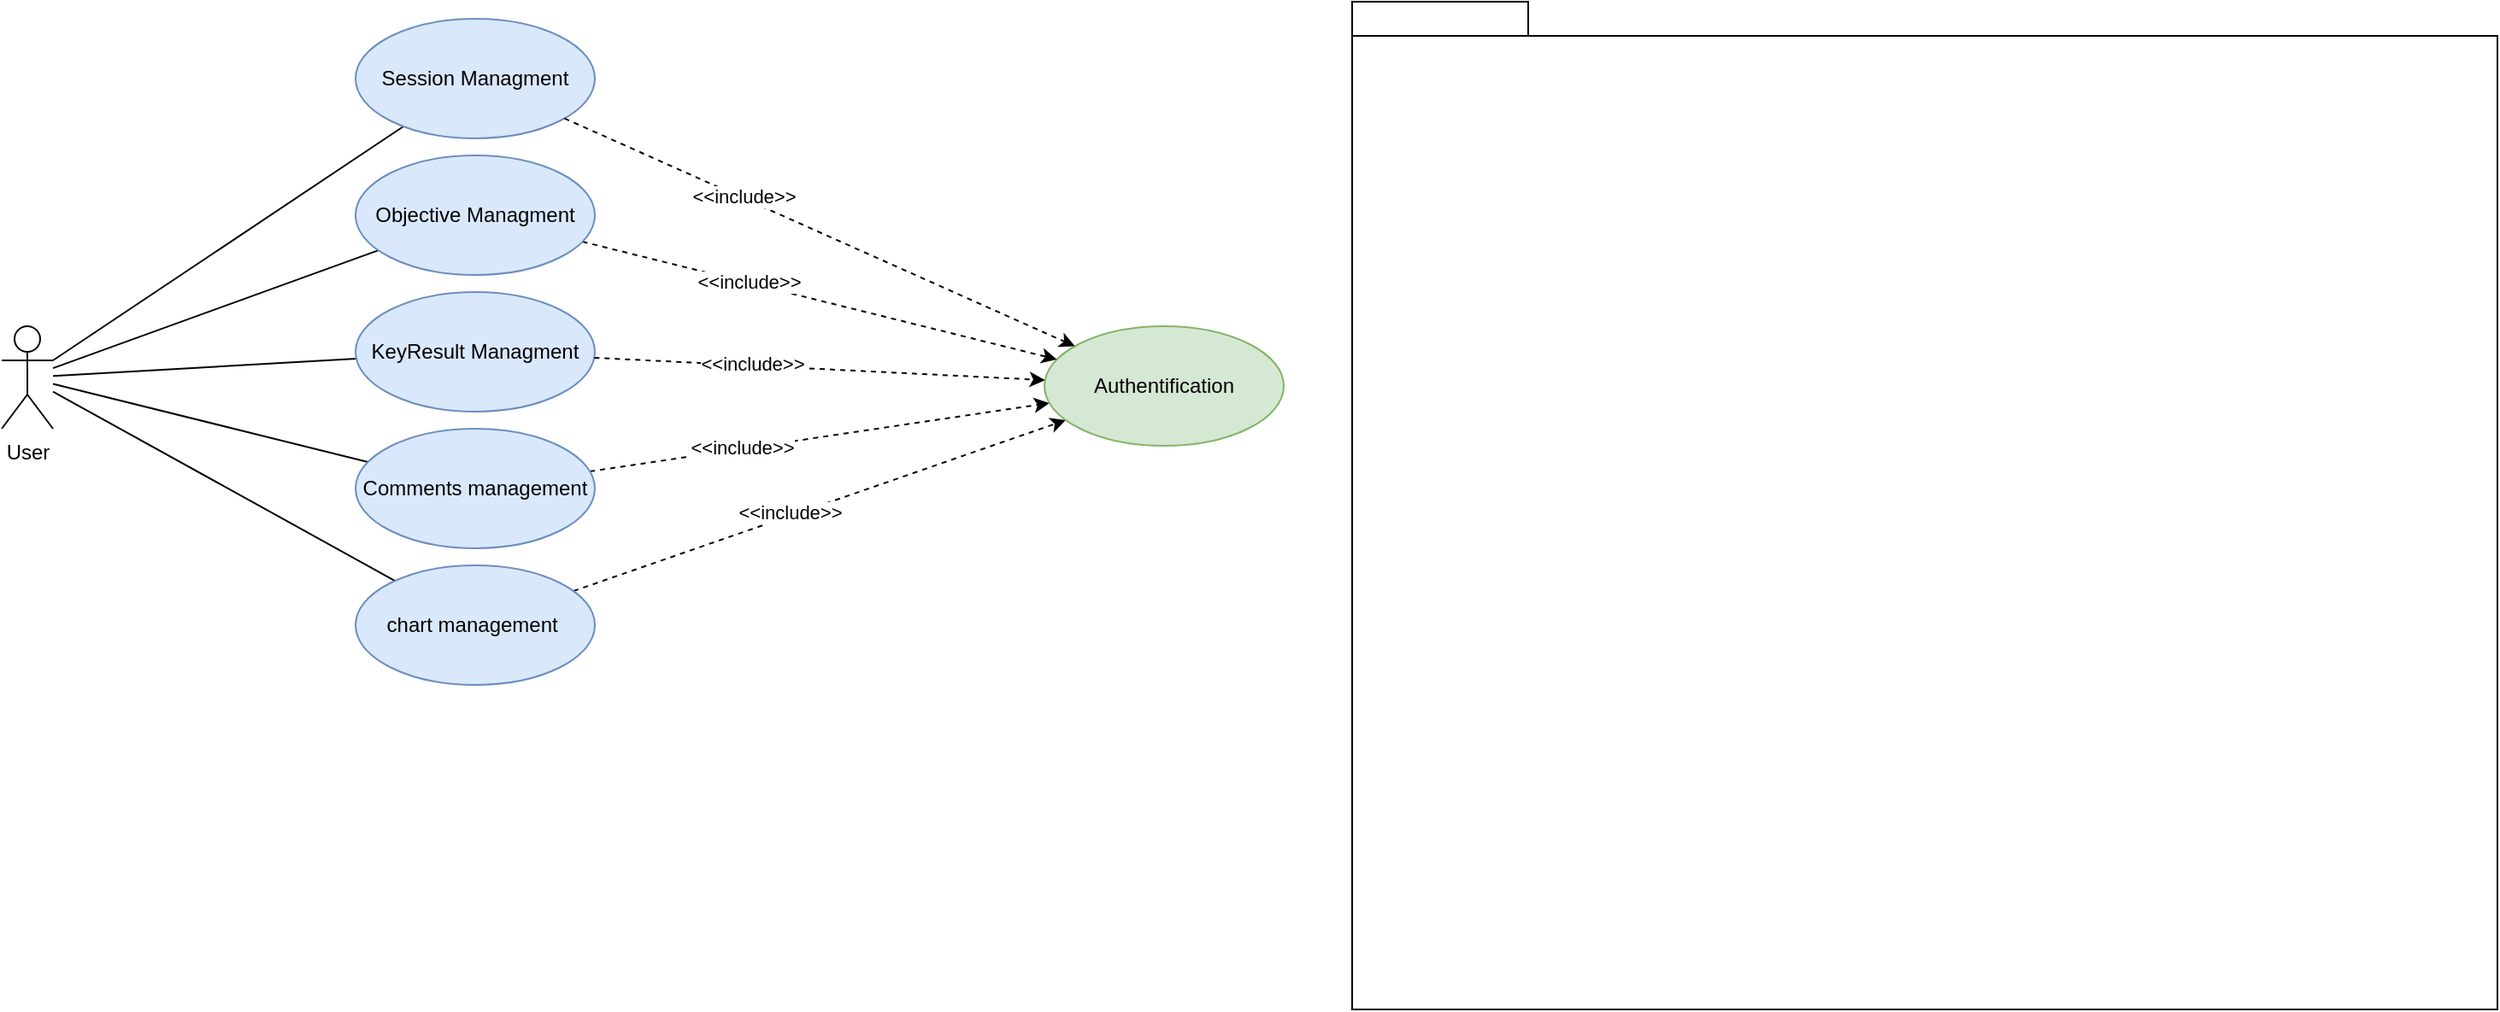 <mxfile>
    <diagram id="NCeVSMS5AouI81oKsn57" name="Global">
        <mxGraphModel dx="1092" dy="634" grid="1" gridSize="10" guides="1" tooltips="1" connect="1" arrows="1" fold="1" page="1" pageScale="1" pageWidth="827" pageHeight="1169" math="0" shadow="0">
            <root>
                <mxCell id="0"/>
                <mxCell id="1" parent="0"/>
                <mxCell id="22" style="edgeStyle=none;html=1;dashed=1;" parent="1" source="2" target="18" edge="1">
                    <mxGeometry relative="1" as="geometry"/>
                </mxCell>
                <mxCell id="34" value="&amp;lt;&amp;lt;include&amp;gt;&amp;gt;" style="edgeLabel;html=1;align=center;verticalAlign=middle;resizable=0;points=[];" parent="22" vertex="1" connectable="0">
                    <mxGeometry x="-0.12" y="2" relative="1" as="geometry">
                        <mxPoint as="offset"/>
                    </mxGeometry>
                </mxCell>
                <mxCell id="64" style="edgeStyle=none;html=1;endArrow=none;endFill=0;" parent="1" source="2" target="3" edge="1">
                    <mxGeometry relative="1" as="geometry"/>
                </mxCell>
                <mxCell id="72" style="edgeStyle=none;html=1;endArrow=none;endFill=0;" parent="1" source="3" target="70" edge="1">
                    <mxGeometry relative="1" as="geometry"/>
                </mxCell>
                <mxCell id="l9Y1ouvPxsmZJ-pajdTK-77" style="edgeStyle=none;shape=connector;rounded=1;html=1;labelBackgroundColor=default;fontFamily=Helvetica;fontSize=11;fontColor=default;endArrow=none;endFill=0;strokeColor=default;" parent="1" source="3" target="l9Y1ouvPxsmZJ-pajdTK-74" edge="1">
                    <mxGeometry relative="1" as="geometry"/>
                </mxCell>
                <mxCell id="l9Y1ouvPxsmZJ-pajdTK-79" style="edgeStyle=none;shape=connector;rounded=1;html=1;labelBackgroundColor=default;fontFamily=Helvetica;fontSize=11;fontColor=default;endArrow=none;endFill=0;strokeColor=default;" parent="1" source="3" target="l9Y1ouvPxsmZJ-pajdTK-73" edge="1">
                    <mxGeometry relative="1" as="geometry"/>
                </mxCell>
                <mxCell id="3" value="User" style="shape=umlActor;verticalLabelPosition=bottom;verticalAlign=top;html=1;" parent="1" vertex="1">
                    <mxGeometry x="30" y="330" width="30" height="60" as="geometry"/>
                </mxCell>
                <mxCell id="28" style="edgeStyle=none;html=1;dashed=1;" parent="1" source="9" target="18" edge="1">
                    <mxGeometry relative="1" as="geometry"/>
                </mxCell>
                <mxCell id="41" value="&amp;lt;&amp;lt;include&amp;gt;&amp;gt;" style="edgeLabel;html=1;align=center;verticalAlign=middle;resizable=0;points=[];" parent="28" vertex="1" connectable="0">
                    <mxGeometry x="-0.338" y="1" relative="1" as="geometry">
                        <mxPoint as="offset"/>
                    </mxGeometry>
                </mxCell>
                <mxCell id="55" style="edgeStyle=none;html=1;endArrow=none;endFill=0;" parent="1" source="9" target="3" edge="1">
                    <mxGeometry relative="1" as="geometry"/>
                </mxCell>
                <mxCell id="18" value="Authentification" style="ellipse;whiteSpace=wrap;html=1;fillColor=#d5e8d4;strokeColor=#82b366;" parent="1" vertex="1">
                    <mxGeometry x="640" y="330" width="140" height="70" as="geometry"/>
                </mxCell>
                <mxCell id="73" style="edgeStyle=none;html=1;endArrow=classic;endFill=1;dashed=1;" parent="1" source="70" target="18" edge="1">
                    <mxGeometry relative="1" as="geometry"/>
                </mxCell>
                <mxCell id="soSqQ3qYFd5O0Vi8U5W4-73" value="&lt;span style=&quot;font-family: &amp;#34;helvetica&amp;#34;&quot;&gt;&amp;lt;&amp;lt;include&amp;gt;&amp;gt;&lt;/span&gt;" style="edgeLabel;html=1;align=center;verticalAlign=middle;resizable=0;points=[];" parent="73" vertex="1" connectable="0">
                    <mxGeometry x="-0.302" y="1" relative="1" as="geometry">
                        <mxPoint as="offset"/>
                    </mxGeometry>
                </mxCell>
                <mxCell id="70" value="Objective Managment" style="ellipse;whiteSpace=wrap;html=1;fillColor=#dae8fc;strokeColor=#6c8ebf;" parent="1" vertex="1">
                    <mxGeometry x="237" y="230" width="140" height="70" as="geometry"/>
                </mxCell>
                <mxCell id="l9Y1ouvPxsmZJ-pajdTK-73" value="KeyResult Managment" style="ellipse;whiteSpace=wrap;html=1;fillColor=#dae8fc;strokeColor=#6c8ebf;" parent="1" vertex="1">
                    <mxGeometry x="237" y="310" width="140" height="70" as="geometry"/>
                </mxCell>
                <mxCell id="l9Y1ouvPxsmZJ-pajdTK-74" value="Session Managment" style="ellipse;whiteSpace=wrap;html=1;fillColor=#dae8fc;strokeColor=#6c8ebf;" parent="1" vertex="1">
                    <mxGeometry x="237" y="150" width="140" height="70" as="geometry"/>
                </mxCell>
                <mxCell id="l9Y1ouvPxsmZJ-pajdTK-75" style="edgeStyle=none;html=1;endArrow=classic;endFill=1;dashed=1;" parent="1" source="l9Y1ouvPxsmZJ-pajdTK-74" target="18" edge="1">
                    <mxGeometry relative="1" as="geometry">
                        <mxPoint x="384.075" y="325.011" as="sourcePoint"/>
                        <mxPoint x="652.911" y="365.012" as="targetPoint"/>
                    </mxGeometry>
                </mxCell>
                <mxCell id="l9Y1ouvPxsmZJ-pajdTK-76" value="&lt;span style=&quot;font-family: &amp;#34;helvetica&amp;#34;&quot;&gt;&amp;lt;&amp;lt;include&amp;gt;&amp;gt;&lt;/span&gt;" style="edgeLabel;html=1;align=center;verticalAlign=middle;resizable=0;points=[];" parent="l9Y1ouvPxsmZJ-pajdTK-75" vertex="1" connectable="0">
                    <mxGeometry x="-0.302" y="1" relative="1" as="geometry">
                        <mxPoint as="offset"/>
                    </mxGeometry>
                </mxCell>
                <mxCell id="l9Y1ouvPxsmZJ-pajdTK-81" style="edgeStyle=none;html=1;endArrow=classic;endFill=1;dashed=1;" parent="1" source="l9Y1ouvPxsmZJ-pajdTK-73" target="18" edge="1">
                    <mxGeometry relative="1" as="geometry">
                        <mxPoint x="379.757" y="290.505" as="sourcePoint"/>
                        <mxPoint x="657.297" y="359.441" as="targetPoint"/>
                    </mxGeometry>
                </mxCell>
                <mxCell id="l9Y1ouvPxsmZJ-pajdTK-82" value="&lt;span style=&quot;font-family: &amp;#34;helvetica&amp;#34;&quot;&gt;&amp;lt;&amp;lt;include&amp;gt;&amp;gt;&lt;/span&gt;" style="edgeLabel;html=1;align=center;verticalAlign=middle;resizable=0;points=[];" parent="l9Y1ouvPxsmZJ-pajdTK-81" vertex="1" connectable="0">
                    <mxGeometry x="-0.302" y="1" relative="1" as="geometry">
                        <mxPoint as="offset"/>
                    </mxGeometry>
                </mxCell>
                <mxCell id="46" value="" style="shape=folder;fontStyle=1;spacingTop=10;tabWidth=103;tabHeight=20;tabPosition=left;html=1;" parent="1" vertex="1">
                    <mxGeometry x="820" y="140" width="670" height="590" as="geometry"/>
                </mxCell>
                <mxCell id="9" value="Comments management" style="ellipse;whiteSpace=wrap;html=1;fillColor=#dae8fc;strokeColor=#6c8ebf;" parent="1" vertex="1">
                    <mxGeometry x="237" y="390" width="140" height="70" as="geometry"/>
                </mxCell>
                <mxCell id="2" value="chart management&amp;nbsp;" style="ellipse;whiteSpace=wrap;html=1;fillColor=#dae8fc;strokeColor=#6c8ebf;" parent="1" vertex="1">
                    <mxGeometry x="237" y="470" width="140" height="70" as="geometry"/>
                </mxCell>
            </root>
        </mxGraphModel>
    </diagram>
    <diagram id="543bBo_Rgu9XNgKoUtUS" name="OKR managment">
        <mxGraphModel dx="1092" dy="634" grid="0" gridSize="10" guides="1" tooltips="1" connect="1" arrows="1" fold="1" page="1" pageScale="1" pageWidth="827" pageHeight="1169" math="0" shadow="0">
            <root>
                <mxCell id="SgHygf1obzQeehWRGn5f-0"/>
                <mxCell id="SgHygf1obzQeehWRGn5f-1" parent="SgHygf1obzQeehWRGn5f-0"/>
                <mxCell id="tBhYiV4dybHf3C0FJZ62-1" value="Objective management" style="ellipse;whiteSpace=wrap;html=1;fillColor=#dae8fc;strokeColor=#6c8ebf;" parent="SgHygf1obzQeehWRGn5f-1" vertex="1">
                    <mxGeometry x="485" y="255" width="140" height="70" as="geometry"/>
                </mxCell>
                <mxCell id="tBhYiV4dybHf3C0FJZ62-2" value="KeyResult managment" style="ellipse;whiteSpace=wrap;html=1;fillColor=#dae8fc;strokeColor=#6c8ebf;" parent="SgHygf1obzQeehWRGn5f-1" vertex="1">
                    <mxGeometry x="485" y="330" width="140" height="70" as="geometry"/>
                </mxCell>
                <mxCell id="tBhYiV4dybHf3C0FJZ62-3" value="Task Management" style="ellipse;whiteSpace=wrap;html=1;fillColor=#dae8fc;strokeColor=#6c8ebf;" parent="SgHygf1obzQeehWRGn5f-1" vertex="1">
                    <mxGeometry x="485" y="405" width="140" height="70" as="geometry"/>
                </mxCell>
                <mxCell id="tBhYiV4dybHf3C0FJZ62-4" value="Metrics &amp;amp; parameters Management" style="ellipse;whiteSpace=wrap;html=1;fillColor=#dae8fc;strokeColor=#6c8ebf;" parent="SgHygf1obzQeehWRGn5f-1" vertex="1">
                    <mxGeometry x="485" y="565" width="140" height="70" as="geometry"/>
                </mxCell>
                <mxCell id="tBhYiV4dybHf3C0FJZ62-5" value="&amp;nbsp;sessions management&amp;nbsp;" style="ellipse;whiteSpace=wrap;html=1;fillColor=#dae8fc;strokeColor=#6c8ebf;" parent="SgHygf1obzQeehWRGn5f-1" vertex="1">
                    <mxGeometry x="485" y="483" width="140" height="70" as="geometry"/>
                </mxCell>
                <mxCell id="tBhYiV4dybHf3C0FJZ62-17" value="User" style="shape=umlActor;verticalLabelPosition=bottom;verticalAlign=top;html=1;" parent="SgHygf1obzQeehWRGn5f-1" vertex="1">
                    <mxGeometry x="85" y="433" width="30" height="60" as="geometry"/>
                </mxCell>
                <mxCell id="tBhYiV4dybHf3C0FJZ62-18" value="Owner" style="shape=umlActor;verticalLabelPosition=bottom;verticalAlign=top;html=1;" parent="SgHygf1obzQeehWRGn5f-1" vertex="1">
                    <mxGeometry x="102" y="585" width="30" height="60" as="geometry"/>
                </mxCell>
                <mxCell id="_tPq-rbUrodUrHNc-6ks-8" style="edgeStyle=none;html=1;endArrow=none;endFill=0;" parent="SgHygf1obzQeehWRGn5f-1" source="tBhYiV4dybHf3C0FJZ62-19" target="tBhYiV4dybHf3C0FJZ62-8" edge="1">
                    <mxGeometry relative="1" as="geometry"/>
                </mxCell>
                <mxCell id="tBhYiV4dybHf3C0FJZ62-19" value="Approver" style="shape=umlActor;verticalLabelPosition=bottom;verticalAlign=top;html=1;" parent="SgHygf1obzQeehWRGn5f-1" vertex="1">
                    <mxGeometry x="80" y="310" width="30" height="60" as="geometry"/>
                </mxCell>
                <mxCell id="tBhYiV4dybHf3C0FJZ62-33" style="edgeStyle=none;html=1;endArrow=block;endFill=0;" parent="SgHygf1obzQeehWRGn5f-1" source="tBhYiV4dybHf3C0FJZ62-8" target="tBhYiV4dybHf3C0FJZ62-1" edge="1">
                    <mxGeometry relative="1" as="geometry"/>
                </mxCell>
                <mxCell id="tBhYiV4dybHf3C0FJZ62-8" value="approve OKR" style="ellipse;whiteSpace=wrap;html=1;fillColor=#fff2cc;strokeColor=#d6b656;" parent="SgHygf1obzQeehWRGn5f-1" vertex="1">
                    <mxGeometry x="315" y="185" width="120" height="40" as="geometry"/>
                </mxCell>
                <mxCell id="tBhYiV4dybHf3C0FJZ62-31" style="edgeStyle=none;html=1;endArrow=block;endFill=0;" parent="SgHygf1obzQeehWRGn5f-1" source="tBhYiV4dybHf3C0FJZ62-10" target="tBhYiV4dybHf3C0FJZ62-1" edge="1">
                    <mxGeometry relative="1" as="geometry"/>
                </mxCell>
                <mxCell id="tBhYiV4dybHf3C0FJZ62-10" value="Add Child Objective" style="ellipse;whiteSpace=wrap;html=1;fillColor=#fff2cc;strokeColor=#d6b656;" parent="SgHygf1obzQeehWRGn5f-1" vertex="1">
                    <mxGeometry x="310" y="135" width="125" height="40" as="geometry"/>
                </mxCell>
                <mxCell id="tBhYiV4dybHf3C0FJZ62-30" style="html=1;endArrow=block;endFill=0;" parent="SgHygf1obzQeehWRGn5f-1" source="tBhYiV4dybHf3C0FJZ62-12" target="tBhYiV4dybHf3C0FJZ62-1" edge="1">
                    <mxGeometry relative="1" as="geometry"/>
                </mxCell>
                <mxCell id="tBhYiV4dybHf3C0FJZ62-12" value="Add KeyResult" style="ellipse;whiteSpace=wrap;html=1;fillColor=#fff2cc;strokeColor=#d6b656;" parent="SgHygf1obzQeehWRGn5f-1" vertex="1">
                    <mxGeometry x="315" y="85" width="120" height="40" as="geometry"/>
                </mxCell>
                <mxCell id="_tPq-rbUrodUrHNc-6ks-0" style="edgeStyle=none;html=1;dashed=1;" parent="SgHygf1obzQeehWRGn5f-1" source="tBhYiV4dybHf3C0FJZ62-1" target="tBhYiV4dybHf3C0FJZ62-6" edge="1">
                    <mxGeometry relative="1" as="geometry">
                        <mxPoint x="354.252" y="170.822" as="sourcePoint"/>
                        <mxPoint x="662.721" y="339.19" as="targetPoint"/>
                    </mxGeometry>
                </mxCell>
                <mxCell id="_tPq-rbUrodUrHNc-6ks-1" value="&amp;lt;&amp;lt;include&amp;gt;&amp;gt;" style="edgeLabel;html=1;align=center;verticalAlign=middle;resizable=0;points=[];" parent="_tPq-rbUrodUrHNc-6ks-0" vertex="1" connectable="0">
                    <mxGeometry x="-0.12" y="2" relative="1" as="geometry">
                        <mxPoint as="offset"/>
                    </mxGeometry>
                </mxCell>
                <mxCell id="_tPq-rbUrodUrHNc-6ks-3" style="edgeStyle=none;html=1;dashed=1;" parent="SgHygf1obzQeehWRGn5f-1" source="tBhYiV4dybHf3C0FJZ62-2" target="tBhYiV4dybHf3C0FJZ62-6" edge="1">
                    <mxGeometry relative="1" as="geometry">
                        <mxPoint x="653.998" y="585.002" as="sourcePoint"/>
                        <mxPoint x="827.131" y="695.107" as="targetPoint"/>
                    </mxGeometry>
                </mxCell>
                <mxCell id="_tPq-rbUrodUrHNc-6ks-4" value="&amp;lt;&amp;lt;include&amp;gt;&amp;gt;" style="edgeLabel;html=1;align=center;verticalAlign=middle;resizable=0;points=[];" parent="_tPq-rbUrodUrHNc-6ks-3" vertex="1" connectable="0">
                    <mxGeometry x="-0.12" y="2" relative="1" as="geometry">
                        <mxPoint as="offset"/>
                    </mxGeometry>
                </mxCell>
                <mxCell id="_tPq-rbUrodUrHNc-6ks-6" style="edgeStyle=none;html=1;dashed=1;" parent="SgHygf1obzQeehWRGn5f-1" source="tBhYiV4dybHf3C0FJZ62-3" target="tBhYiV4dybHf3C0FJZ62-6" edge="1">
                    <mxGeometry relative="1" as="geometry">
                        <mxPoint x="719.995" y="788.896" as="sourcePoint"/>
                        <mxPoint x="896.261" y="669.995" as="targetPoint"/>
                    </mxGeometry>
                </mxCell>
                <mxCell id="_tPq-rbUrodUrHNc-6ks-7" value="&amp;lt;&amp;lt;include&amp;gt;&amp;gt;" style="edgeLabel;html=1;align=center;verticalAlign=middle;resizable=0;points=[];" parent="_tPq-rbUrodUrHNc-6ks-6" vertex="1" connectable="0">
                    <mxGeometry x="-0.12" y="2" relative="1" as="geometry">
                        <mxPoint as="offset"/>
                    </mxGeometry>
                </mxCell>
                <mxCell id="_tPq-rbUrodUrHNc-6ks-22" value="Add nested Session" style="ellipse;whiteSpace=wrap;html=1;fillColor=#fff2cc;strokeColor=#d6b656;" parent="SgHygf1obzQeehWRGn5f-1" vertex="1">
                    <mxGeometry x="326" y="475" width="125" height="40" as="geometry"/>
                </mxCell>
                <mxCell id="_tPq-rbUrodUrHNc-6ks-23" value="approve Session" style="ellipse;whiteSpace=wrap;html=1;fillColor=#fff2cc;strokeColor=#d6b656;" parent="SgHygf1obzQeehWRGn5f-1" vertex="1">
                    <mxGeometry x="326" y="525" width="120" height="40" as="geometry"/>
                </mxCell>
                <mxCell id="_tPq-rbUrodUrHNc-6ks-26" style="edgeStyle=none;html=1;endArrow=block;endFill=0;" parent="SgHygf1obzQeehWRGn5f-1" source="_tPq-rbUrodUrHNc-6ks-22" target="tBhYiV4dybHf3C0FJZ62-5" edge="1">
                    <mxGeometry relative="1" as="geometry">
                        <mxPoint x="294.87" y="1150.138" as="sourcePoint"/>
                        <mxPoint x="347.552" y="1154.616" as="targetPoint"/>
                    </mxGeometry>
                </mxCell>
                <mxCell id="_tPq-rbUrodUrHNc-6ks-27" style="edgeStyle=none;html=1;endArrow=block;endFill=0;" parent="SgHygf1obzQeehWRGn5f-1" source="_tPq-rbUrodUrHNc-6ks-23" target="tBhYiV4dybHf3C0FJZ62-5" edge="1">
                    <mxGeometry relative="1" as="geometry">
                        <mxPoint x="277.504" y="1110.002" as="sourcePoint"/>
                        <mxPoint x="359.852" y="1139.878" as="targetPoint"/>
                    </mxGeometry>
                </mxCell>
                <mxCell id="_tPq-rbUrodUrHNc-6ks-30" style="edgeStyle=none;html=1;dashed=1;" parent="SgHygf1obzQeehWRGn5f-1" source="tBhYiV4dybHf3C0FJZ62-5" target="tBhYiV4dybHf3C0FJZ62-6" edge="1">
                    <mxGeometry relative="1" as="geometry">
                        <mxPoint x="596.983" y="822.705" as="sourcePoint"/>
                        <mxPoint x="752.761" y="637.242" as="targetPoint"/>
                    </mxGeometry>
                </mxCell>
                <mxCell id="_tPq-rbUrodUrHNc-6ks-31" value="&amp;lt;&amp;lt;include&amp;gt;&amp;gt;" style="edgeLabel;html=1;align=center;verticalAlign=middle;resizable=0;points=[];" parent="_tPq-rbUrodUrHNc-6ks-30" vertex="1" connectable="0">
                    <mxGeometry x="-0.12" y="2" relative="1" as="geometry">
                        <mxPoint as="offset"/>
                    </mxGeometry>
                </mxCell>
                <mxCell id="zVfecXeR2O7ajFUi1tcA-0" value="" style="shape=folder;fontStyle=1;spacingTop=10;tabWidth=160;tabHeight=20;tabPosition=left;html=1;shadow=0;" parent="SgHygf1obzQeehWRGn5f-1" vertex="1">
                    <mxGeometry x="1378.0" y="145" width="493.77" height="820" as="geometry"/>
                </mxCell>
                <mxCell id="tBhYiV4dybHf3C0FJZ62-6" value="Authentification" style="ellipse;whiteSpace=wrap;html=1;fillColor=#d5e8d4;strokeColor=#82b366;" parent="SgHygf1obzQeehWRGn5f-1" vertex="1">
                    <mxGeometry x="834.999" y="391" width="113.324" height="70" as="geometry"/>
                </mxCell>
            </root>
        </mxGraphModel>
    </diagram>
    <diagram id="ttETtdz83I9K4PMVv_XU" name="Chart managment">
        <mxGraphModel dx="2455" dy="746" grid="0" gridSize="10" guides="1" tooltips="1" connect="1" arrows="1" fold="1" page="1" pageScale="1" pageWidth="1169" pageHeight="827" math="0" shadow="0">
            <root>
                <mxCell id="e9giC2nNCOoiWFTBTvgp-0"/>
                <mxCell id="e9giC2nNCOoiWFTBTvgp-1" parent="e9giC2nNCOoiWFTBTvgp-0"/>
                <mxCell id="csxftrDRh9M-hvTYitCq-110" style="edgeStyle=none;rounded=1;html=1;labelBackgroundColor=default;fontFamily=Helvetica;fontSize=11;fontColor=default;endArrow=none;endFill=0;strokeColor=default;elbow=vertical;" parent="e9giC2nNCOoiWFTBTvgp-1" source="3Vffm6xmNSZOYZIBuNL9-0" target="S16W7s6mc5vjerrBXip5-0" edge="1">
                    <mxGeometry relative="1" as="geometry"/>
                </mxCell>
                <mxCell id="csxftrDRh9M-hvTYitCq-113" style="edgeStyle=elbowEdgeStyle;rounded=1;html=1;labelBackgroundColor=default;fontFamily=Helvetica;fontSize=11;fontColor=default;endArrow=none;endFill=0;strokeColor=default;" parent="e9giC2nNCOoiWFTBTvgp-1" source="3Vffm6xmNSZOYZIBuNL9-0" target="csxftrDRh9M-hvTYitCq-49" edge="1">
                    <mxGeometry relative="1" as="geometry">
                        <Array as="points">
                            <mxPoint x="63" y="413"/>
                        </Array>
                    </mxGeometry>
                </mxCell>
                <mxCell id="csxftrDRh9M-hvTYitCq-114" style="edgeStyle=elbowEdgeStyle;rounded=1;html=1;labelBackgroundColor=default;fontFamily=Helvetica;fontSize=11;fontColor=default;endArrow=none;endFill=0;strokeColor=default;" parent="e9giC2nNCOoiWFTBTvgp-1" source="3Vffm6xmNSZOYZIBuNL9-0" target="csxftrDRh9M-hvTYitCq-85" edge="1">
                    <mxGeometry relative="1" as="geometry">
                        <Array as="points">
                            <mxPoint x="62" y="381"/>
                        </Array>
                    </mxGeometry>
                </mxCell>
                <mxCell id="csxftrDRh9M-hvTYitCq-115" style="edgeStyle=elbowEdgeStyle;rounded=1;html=1;labelBackgroundColor=default;fontFamily=Helvetica;fontSize=11;fontColor=default;endArrow=none;endFill=0;strokeColor=default;" parent="e9giC2nNCOoiWFTBTvgp-1" source="3Vffm6xmNSZOYZIBuNL9-0" target="i3umHautw32SvQqaLA5s-0" edge="1">
                    <mxGeometry relative="1" as="geometry">
                        <Array as="points">
                            <mxPoint x="65" y="104"/>
                        </Array>
                    </mxGeometry>
                </mxCell>
                <mxCell id="3Vffm6xmNSZOYZIBuNL9-0" value="User" style="shape=umlActor;verticalLabelPosition=bottom;verticalAlign=top;html=1;" parent="e9giC2nNCOoiWFTBTvgp-1" vertex="1">
                    <mxGeometry x="-27" y="351" width="30" height="60" as="geometry"/>
                </mxCell>
                <mxCell id="csxftrDRh9M-hvTYitCq-0" style="shape=connector;rounded=1;html=1;dashed=1;labelBackgroundColor=default;fontFamily=Helvetica;fontSize=11;fontColor=default;endArrow=open;endFill=0;strokeColor=default;edgeStyle=orthogonalEdgeStyle;" parent="e9giC2nNCOoiWFTBTvgp-1" source="S16W7s6mc5vjerrBXip5-0" target="4zJ8GUL2cR31X1t18k3D-0" edge="1">
                    <mxGeometry relative="1" as="geometry"/>
                </mxCell>
                <mxCell id="csxftrDRh9M-hvTYitCq-2" value="&amp;lt;&amp;lt;Include&amp;gt;&amp;gt;" style="edgeLabel;html=1;align=center;verticalAlign=middle;resizable=0;points=[];fontSize=11;fontFamily=Helvetica;fontColor=default;" parent="csxftrDRh9M-hvTYitCq-0" vertex="1" connectable="0">
                    <mxGeometry x="-0.255" y="-2" relative="1" as="geometry">
                        <mxPoint x="-52" y="-2" as="offset"/>
                    </mxGeometry>
                </mxCell>
                <mxCell id="S16W7s6mc5vjerrBXip5-0" value="Graphcal chart managment" style="ellipse;whiteSpace=wrap;html=1;fillColor=#dae8fc;strokeColor=#6c8ebf;" parent="e9giC2nNCOoiWFTBTvgp-1" vertex="1">
                    <mxGeometry x="619" y="351" width="140" height="70" as="geometry"/>
                </mxCell>
                <mxCell id="i3umHautw32SvQqaLA5s-6" style="edgeStyle=orthogonalEdgeStyle;shape=connector;rounded=1;html=1;labelBackgroundColor=default;fontFamily=Helvetica;fontSize=11;fontColor=default;endArrow=open;endFill=0;strokeColor=default;dashed=1;" parent="e9giC2nNCOoiWFTBTvgp-1" source="-M9FC-FpmMgTubWRSfXl-0" target="S16W7s6mc5vjerrBXip5-0" edge="1">
                    <mxGeometry relative="1" as="geometry"/>
                </mxCell>
                <mxCell id="csxftrDRh9M-hvTYitCq-1" value="&amp;lt;&amp;lt;Extends&amp;gt;&amp;gt;" style="edgeLabel;html=1;align=center;verticalAlign=middle;resizable=0;points=[];fontSize=11;fontFamily=Helvetica;fontColor=default;" parent="i3umHautw32SvQqaLA5s-6" vertex="1" connectable="0">
                    <mxGeometry x="0.431" y="-3" relative="1" as="geometry">
                        <mxPoint x="-87" y="-39" as="offset"/>
                    </mxGeometry>
                </mxCell>
                <mxCell id="-M9FC-FpmMgTubWRSfXl-0" value="Display my OKRs" style="ellipse;whiteSpace=wrap;html=1;fillColor=#fff2cc;strokeColor=#d6b656;" parent="e9giC2nNCOoiWFTBTvgp-1" vertex="1">
                    <mxGeometry x="543" y="198" width="125" height="40" as="geometry"/>
                </mxCell>
                <mxCell id="i3umHautw32SvQqaLA5s-5" style="shape=connector;rounded=1;html=1;labelBackgroundColor=default;fontFamily=Helvetica;fontSize=11;fontColor=default;endArrow=block;endFill=0;strokeColor=default;" parent="e9giC2nNCOoiWFTBTvgp-1" source="-M9FC-FpmMgTubWRSfXl-1" target="-M9FC-FpmMgTubWRSfXl-0" edge="1">
                    <mxGeometry relative="1" as="geometry"/>
                </mxCell>
                <mxCell id="csxftrDRh9M-hvTYitCq-43" style="shape=connector;rounded=1;elbow=vertical;html=1;labelBackgroundColor=default;fontFamily=Helvetica;fontSize=11;fontColor=default;endArrow=block;endFill=0;strokeColor=default;" parent="e9giC2nNCOoiWFTBTvgp-1" source="-M9FC-FpmMgTubWRSfXl-1" target="csxftrDRh9M-hvTYitCq-41" edge="1">
                    <mxGeometry relative="1" as="geometry"/>
                </mxCell>
                <mxCell id="-M9FC-FpmMgTubWRSfXl-1" value="Sort by Filters" style="ellipse;whiteSpace=wrap;html=1;fillColor=#fff2cc;strokeColor=#d6b656;" parent="e9giC2nNCOoiWFTBTvgp-1" vertex="1">
                    <mxGeometry x="394" y="244" width="125" height="40" as="geometry"/>
                </mxCell>
                <mxCell id="i3umHautw32SvQqaLA5s-4" style="shape=connector;rounded=1;html=1;labelBackgroundColor=default;fontFamily=Helvetica;fontSize=11;fontColor=default;endArrow=block;endFill=0;strokeColor=default;" parent="e9giC2nNCOoiWFTBTvgp-1" source="-M9FC-FpmMgTubWRSfXl-2" target="-M9FC-FpmMgTubWRSfXl-0" edge="1">
                    <mxGeometry relative="1" as="geometry">
                        <mxPoint x="583" y="259" as="targetPoint"/>
                    </mxGeometry>
                </mxCell>
                <mxCell id="csxftrDRh9M-hvTYitCq-42" style="shape=connector;rounded=1;elbow=vertical;html=1;labelBackgroundColor=default;fontFamily=Helvetica;fontSize=11;fontColor=default;endArrow=block;endFill=0;strokeColor=default;" parent="e9giC2nNCOoiWFTBTvgp-1" source="-M9FC-FpmMgTubWRSfXl-2" target="csxftrDRh9M-hvTYitCq-41" edge="1">
                    <mxGeometry relative="1" as="geometry"/>
                </mxCell>
                <mxCell id="-M9FC-FpmMgTubWRSfXl-2" value="search by title" style="ellipse;whiteSpace=wrap;html=1;fillColor=#fff2cc;strokeColor=#d6b656;" parent="e9giC2nNCOoiWFTBTvgp-1" vertex="1">
                    <mxGeometry x="394" y="198" width="125" height="40" as="geometry"/>
                </mxCell>
                <mxCell id="4zJ8GUL2cR31X1t18k3D-0" value="Authentification" style="ellipse;whiteSpace=wrap;html=1;fillColor=#d5e8d4;strokeColor=#82b366;" parent="e9giC2nNCOoiWFTBTvgp-1" vertex="1">
                    <mxGeometry x="1043.999" y="387" width="113.324" height="70" as="geometry"/>
                </mxCell>
                <mxCell id="i3umHautw32SvQqaLA5s-0" value="hierarchical Table managment" style="ellipse;whiteSpace=wrap;html=1;fillColor=#dae8fc;strokeColor=#6c8ebf;" parent="e9giC2nNCOoiWFTBTvgp-1" vertex="1">
                    <mxGeometry x="619" y="22" width="140" height="70" as="geometry"/>
                </mxCell>
                <mxCell id="csxftrDRh9M-hvTYitCq-7" style="shape=connector;rounded=1;html=1;dashed=1;labelBackgroundColor=default;fontFamily=Helvetica;fontSize=11;fontColor=default;endArrow=open;endFill=0;strokeColor=default;edgeStyle=orthogonalEdgeStyle;" parent="e9giC2nNCOoiWFTBTvgp-1" source="i3umHautw32SvQqaLA5s-0" target="4zJ8GUL2cR31X1t18k3D-0" edge="1">
                    <mxGeometry relative="1" as="geometry">
                        <mxPoint x="790" y="32" as="sourcePoint"/>
                        <mxPoint x="1020.999" y="32" as="targetPoint"/>
                    </mxGeometry>
                </mxCell>
                <mxCell id="csxftrDRh9M-hvTYitCq-8" value="&amp;lt;&amp;lt;Include&amp;gt;&amp;gt;" style="edgeLabel;html=1;align=center;verticalAlign=middle;resizable=0;points=[];fontSize=11;fontFamily=Helvetica;fontColor=default;" parent="csxftrDRh9M-hvTYitCq-7" vertex="1" connectable="0">
                    <mxGeometry x="-0.255" y="-2" relative="1" as="geometry">
                        <mxPoint x="-157" y="-2" as="offset"/>
                    </mxGeometry>
                </mxCell>
                <mxCell id="csxftrDRh9M-hvTYitCq-9" style="shape=connector;rounded=1;html=1;labelBackgroundColor=default;fontFamily=Helvetica;fontSize=11;fontColor=default;endArrow=open;endFill=0;strokeColor=default;dashed=1;edgeStyle=orthogonalEdgeStyle;" parent="e9giC2nNCOoiWFTBTvgp-1" source="csxftrDRh9M-hvTYitCq-11" target="S16W7s6mc5vjerrBXip5-0" edge="1">
                    <mxGeometry relative="1" as="geometry">
                        <mxPoint x="974" y="334" as="targetPoint"/>
                    </mxGeometry>
                </mxCell>
                <mxCell id="csxftrDRh9M-hvTYitCq-10" value="&amp;lt;&amp;lt;Extends&amp;gt;&amp;gt;" style="edgeLabel;html=1;align=center;verticalAlign=middle;resizable=0;points=[];fontSize=11;fontFamily=Helvetica;fontColor=default;" parent="csxftrDRh9M-hvTYitCq-9" vertex="1" connectable="0">
                    <mxGeometry x="0.431" y="-3" relative="1" as="geometry">
                        <mxPoint x="62" y="-44" as="offset"/>
                    </mxGeometry>
                </mxCell>
                <mxCell id="csxftrDRh9M-hvTYitCq-11" value="Copy Component link" style="ellipse;whiteSpace=wrap;html=1;fillColor=#fff2cc;strokeColor=#d6b656;" parent="e9giC2nNCOoiWFTBTvgp-1" vertex="1">
                    <mxGeometry x="682" y="198" width="125" height="40" as="geometry"/>
                </mxCell>
                <mxCell id="csxftrDRh9M-hvTYitCq-26" style="shape=connector;rounded=1;html=1;dashed=1;labelBackgroundColor=default;fontFamily=Helvetica;fontSize=11;fontColor=default;endArrow=open;endFill=0;strokeColor=default;edgeStyle=orthogonalEdgeStyle;" parent="e9giC2nNCOoiWFTBTvgp-1" source="csxftrDRh9M-hvTYitCq-11" target="i3umHautw32SvQqaLA5s-0" edge="1">
                    <mxGeometry relative="1" as="geometry">
                        <mxPoint x="769" y="271" as="sourcePoint"/>
                        <mxPoint x="1043.999" y="271" as="targetPoint"/>
                        <Array as="points">
                            <mxPoint x="744" y="118"/>
                            <mxPoint x="689" y="118"/>
                        </Array>
                    </mxGeometry>
                </mxCell>
                <mxCell id="csxftrDRh9M-hvTYitCq-27" value="&amp;lt;&amp;lt;Extends&amp;gt;&amp;gt;" style="edgeLabel;html=1;align=center;verticalAlign=middle;resizable=0;points=[];fontSize=11;fontFamily=Helvetica;fontColor=default;" parent="csxftrDRh9M-hvTYitCq-26" vertex="1" connectable="0">
                    <mxGeometry x="-0.255" y="-2" relative="1" as="geometry">
                        <mxPoint x="-6" y="37" as="offset"/>
                    </mxGeometry>
                </mxCell>
                <mxCell id="csxftrDRh9M-hvTYitCq-28" style="shape=connector;rounded=1;html=1;dashed=1;labelBackgroundColor=default;fontFamily=Helvetica;fontSize=11;fontColor=default;endArrow=open;endFill=0;strokeColor=default;edgeStyle=orthogonalEdgeStyle;" parent="e9giC2nNCOoiWFTBTvgp-1" source="-M9FC-FpmMgTubWRSfXl-0" target="i3umHautw32SvQqaLA5s-0" edge="1">
                    <mxGeometry relative="1" as="geometry">
                        <mxPoint x="769" y="271" as="sourcePoint"/>
                        <mxPoint x="1043.999" y="271" as="targetPoint"/>
                        <Array as="points">
                            <mxPoint x="606" y="118"/>
                            <mxPoint x="689" y="118"/>
                        </Array>
                    </mxGeometry>
                </mxCell>
                <mxCell id="csxftrDRh9M-hvTYitCq-29" value="&amp;lt;&amp;lt;Extends&amp;gt;&amp;gt;" style="edgeLabel;html=1;align=center;verticalAlign=middle;resizable=0;points=[];fontSize=11;fontFamily=Helvetica;fontColor=default;" parent="csxftrDRh9M-hvTYitCq-28" vertex="1" connectable="0">
                    <mxGeometry x="-0.255" y="-2" relative="1" as="geometry">
                        <mxPoint x="-2" y="50" as="offset"/>
                    </mxGeometry>
                </mxCell>
                <mxCell id="csxftrDRh9M-hvTYitCq-30" value="select component for update" style="ellipse;whiteSpace=wrap;html=1;fillColor=#fff2cc;strokeColor=#d6b656;" parent="e9giC2nNCOoiWFTBTvgp-1" vertex="1">
                    <mxGeometry x="821" y="193" width="129" height="50" as="geometry"/>
                </mxCell>
                <mxCell id="csxftrDRh9M-hvTYitCq-32" style="shape=connector;rounded=1;html=1;dashed=1;labelBackgroundColor=default;fontFamily=Helvetica;fontSize=11;fontColor=default;endArrow=open;endFill=0;strokeColor=default;edgeStyle=elbowEdgeStyle;elbow=vertical;" parent="e9giC2nNCOoiWFTBTvgp-1" source="csxftrDRh9M-hvTYitCq-30" target="S16W7s6mc5vjerrBXip5-0" edge="1">
                    <mxGeometry relative="1" as="geometry">
                        <mxPoint x="826" y="199" as="sourcePoint"/>
                        <mxPoint x="1043.999" y="271" as="targetPoint"/>
                    </mxGeometry>
                </mxCell>
                <mxCell id="csxftrDRh9M-hvTYitCq-33" value="&amp;lt;&amp;lt;Extends&amp;gt;&amp;gt;" style="edgeLabel;html=1;align=center;verticalAlign=middle;resizable=0;points=[];fontSize=11;fontFamily=Helvetica;fontColor=default;" parent="csxftrDRh9M-hvTYitCq-32" vertex="1" connectable="0">
                    <mxGeometry x="-0.255" y="-2" relative="1" as="geometry">
                        <mxPoint x="53" y="-38" as="offset"/>
                    </mxGeometry>
                </mxCell>
                <mxCell id="csxftrDRh9M-hvTYitCq-34" style="shape=connector;rounded=1;html=1;dashed=1;labelBackgroundColor=default;fontFamily=Helvetica;fontSize=11;fontColor=default;endArrow=open;endFill=0;strokeColor=default;edgeStyle=elbowEdgeStyle;elbow=vertical;" parent="e9giC2nNCOoiWFTBTvgp-1" source="csxftrDRh9M-hvTYitCq-30" target="i3umHautw32SvQqaLA5s-0" edge="1">
                    <mxGeometry relative="1" as="geometry">
                        <mxPoint x="754.5" y="211" as="sourcePoint"/>
                        <mxPoint x="837" y="49" as="targetPoint"/>
                        <Array as="points">
                            <mxPoint x="808" y="117"/>
                        </Array>
                    </mxGeometry>
                </mxCell>
                <mxCell id="csxftrDRh9M-hvTYitCq-35" value="&amp;lt;&amp;lt;Extends&amp;gt;&amp;gt;" style="edgeLabel;html=1;align=center;verticalAlign=middle;resizable=0;points=[];fontSize=11;fontFamily=Helvetica;fontColor=default;" parent="csxftrDRh9M-hvTYitCq-34" vertex="1" connectable="0">
                    <mxGeometry x="-0.255" y="-2" relative="1" as="geometry">
                        <mxPoint x="35" y="56" as="offset"/>
                    </mxGeometry>
                </mxCell>
                <mxCell id="csxftrDRh9M-hvTYitCq-41" value="Display Session OKRs" style="ellipse;whiteSpace=wrap;html=1;fillColor=#fff2cc;strokeColor=#d6b656;" parent="e9giC2nNCOoiWFTBTvgp-1" vertex="1">
                    <mxGeometry x="237" y="198" width="125" height="40" as="geometry"/>
                </mxCell>
                <mxCell id="csxftrDRh9M-hvTYitCq-44" style="shape=connector;rounded=1;html=1;dashed=1;labelBackgroundColor=default;fontFamily=Helvetica;fontSize=11;fontColor=default;endArrow=open;endFill=0;strokeColor=default;edgeStyle=elbowEdgeStyle;elbow=vertical;" parent="e9giC2nNCOoiWFTBTvgp-1" source="csxftrDRh9M-hvTYitCq-41" target="i3umHautw32SvQqaLA5s-0" edge="1">
                    <mxGeometry relative="1" as="geometry">
                        <mxPoint x="615.5" y="208.0" as="sourcePoint"/>
                        <mxPoint x="699" y="49" as="targetPoint"/>
                        <Array as="points">
                            <mxPoint x="568" y="118"/>
                            <mxPoint x="337" y="111"/>
                        </Array>
                    </mxGeometry>
                </mxCell>
                <mxCell id="csxftrDRh9M-hvTYitCq-45" value="&amp;lt;&amp;lt;Extends&amp;gt;&amp;gt;" style="edgeLabel;html=1;align=center;verticalAlign=middle;resizable=0;points=[];fontSize=11;fontFamily=Helvetica;fontColor=default;" parent="csxftrDRh9M-hvTYitCq-44" vertex="1" connectable="0">
                    <mxGeometry x="-0.255" y="-2" relative="1" as="geometry">
                        <mxPoint x="-102" y="52" as="offset"/>
                    </mxGeometry>
                </mxCell>
                <mxCell id="csxftrDRh9M-hvTYitCq-46" style="shape=connector;rounded=1;html=1;dashed=1;labelBackgroundColor=default;fontFamily=Helvetica;fontSize=11;fontColor=default;endArrow=open;endFill=0;strokeColor=default;edgeStyle=elbowEdgeStyle;elbow=vertical;" parent="e9giC2nNCOoiWFTBTvgp-1" source="csxftrDRh9M-hvTYitCq-41" target="S16W7s6mc5vjerrBXip5-0" edge="1">
                    <mxGeometry relative="1" as="geometry">
                        <mxPoint x="363.5" y="204" as="sourcePoint"/>
                        <mxPoint x="657" y="305" as="targetPoint"/>
                    </mxGeometry>
                </mxCell>
                <mxCell id="csxftrDRh9M-hvTYitCq-47" value="&amp;lt;&amp;lt;Extends&amp;gt;&amp;gt;" style="edgeLabel;html=1;align=center;verticalAlign=middle;resizable=0;points=[];fontSize=11;fontFamily=Helvetica;fontColor=default;" parent="csxftrDRh9M-hvTYitCq-46" vertex="1" connectable="0">
                    <mxGeometry x="-0.255" y="-2" relative="1" as="geometry">
                        <mxPoint x="-134" y="-36" as="offset"/>
                    </mxGeometry>
                </mxCell>
                <mxCell id="csxftrDRh9M-hvTYitCq-51" style="edgeStyle=orthogonalEdgeStyle;shape=connector;rounded=1;html=1;labelBackgroundColor=default;fontFamily=Helvetica;fontSize=11;fontColor=default;endArrow=open;endFill=0;strokeColor=default;dashed=1;" parent="e9giC2nNCOoiWFTBTvgp-1" source="csxftrDRh9M-hvTYitCq-49" target="4zJ8GUL2cR31X1t18k3D-0" edge="1">
                    <mxGeometry relative="1" as="geometry"/>
                </mxCell>
                <mxCell id="csxftrDRh9M-hvTYitCq-52" value="&amp;lt;&amp;lt;Include&amp;gt;&amp;gt;" style="edgeLabel;html=1;align=center;verticalAlign=middle;resizable=0;points=[];fontSize=11;fontFamily=Helvetica;fontColor=default;" parent="csxftrDRh9M-hvTYitCq-51" vertex="1" connectable="0">
                    <mxGeometry x="-0.698" relative="1" as="geometry">
                        <mxPoint x="22" as="offset"/>
                    </mxGeometry>
                </mxCell>
                <mxCell id="csxftrDRh9M-hvTYitCq-49" value="Task chart Managment" style="ellipse;whiteSpace=wrap;html=1;fillColor=#dae8fc;strokeColor=#6c8ebf;" parent="e9giC2nNCOoiWFTBTvgp-1" vertex="1">
                    <mxGeometry x="614.5" y="425" width="140" height="70" as="geometry"/>
                </mxCell>
                <mxCell id="csxftrDRh9M-hvTYitCq-53" value="Display my Tasks" style="ellipse;whiteSpace=wrap;html=1;fillColor=#fff2cc;strokeColor=#d6b656;" parent="e9giC2nNCOoiWFTBTvgp-1" vertex="1">
                    <mxGeometry x="801.5" y="569" width="125" height="40" as="geometry"/>
                </mxCell>
                <mxCell id="iyzK5RcVdP3QwGbg0JI1-4" style="edgeStyle=none;shape=connector;rounded=1;html=1;labelBackgroundColor=default;fontFamily=Helvetica;fontSize=11;fontColor=default;endArrow=block;endFill=0;strokeColor=default;" edge="1" parent="e9giC2nNCOoiWFTBTvgp-1" source="csxftrDRh9M-hvTYitCq-54" target="csxftrDRh9M-hvTYitCq-56">
                    <mxGeometry relative="1" as="geometry"/>
                </mxCell>
                <mxCell id="iyzK5RcVdP3QwGbg0JI1-7" style="edgeStyle=none;shape=connector;rounded=1;html=1;labelBackgroundColor=default;fontFamily=Helvetica;fontSize=11;fontColor=default;endArrow=block;endFill=0;strokeColor=default;" edge="1" parent="e9giC2nNCOoiWFTBTvgp-1" source="csxftrDRh9M-hvTYitCq-54" target="csxftrDRh9M-hvTYitCq-53">
                    <mxGeometry relative="1" as="geometry"/>
                </mxCell>
                <mxCell id="csxftrDRh9M-hvTYitCq-54" value="Sort by Filters" style="ellipse;whiteSpace=wrap;html=1;fillColor=#fff2cc;strokeColor=#d6b656;" parent="e9giC2nNCOoiWFTBTvgp-1" vertex="1">
                    <mxGeometry x="619.5" y="569" width="125" height="40" as="geometry"/>
                </mxCell>
                <mxCell id="iyzK5RcVdP3QwGbg0JI1-3" style="edgeStyle=none;shape=connector;rounded=1;html=1;labelBackgroundColor=default;fontFamily=Helvetica;fontSize=11;fontColor=default;endArrow=block;endFill=0;strokeColor=default;" edge="1" parent="e9giC2nNCOoiWFTBTvgp-1" source="csxftrDRh9M-hvTYitCq-55" target="csxftrDRh9M-hvTYitCq-56">
                    <mxGeometry relative="1" as="geometry"/>
                </mxCell>
                <mxCell id="iyzK5RcVdP3QwGbg0JI1-6" style="edgeStyle=none;shape=connector;rounded=1;html=1;labelBackgroundColor=default;fontFamily=Helvetica;fontSize=11;fontColor=default;endArrow=block;endFill=0;strokeColor=default;" edge="1" parent="e9giC2nNCOoiWFTBTvgp-1" source="csxftrDRh9M-hvTYitCq-55" target="csxftrDRh9M-hvTYitCq-53">
                    <mxGeometry relative="1" as="geometry"/>
                </mxCell>
                <mxCell id="csxftrDRh9M-hvTYitCq-55" value="search by title" style="ellipse;whiteSpace=wrap;html=1;fillColor=#fff2cc;strokeColor=#d6b656;" parent="e9giC2nNCOoiWFTBTvgp-1" vertex="1">
                    <mxGeometry x="622.5" y="529" width="125" height="40" as="geometry"/>
                </mxCell>
                <mxCell id="csxftrDRh9M-hvTYitCq-56" value="Display Session tasks" style="ellipse;whiteSpace=wrap;html=1;fillColor=#fff2cc;strokeColor=#d6b656;" parent="e9giC2nNCOoiWFTBTvgp-1" vertex="1">
                    <mxGeometry x="442.5" y="569" width="125" height="40" as="geometry"/>
                </mxCell>
                <mxCell id="csxftrDRh9M-hvTYitCq-63" style="shape=connector;rounded=1;html=1;dashed=1;labelBackgroundColor=default;fontFamily=Helvetica;fontSize=11;fontColor=default;endArrow=open;endFill=0;strokeColor=default;elbow=vertical;edgeStyle=orthogonalEdgeStyle;" parent="e9giC2nNCOoiWFTBTvgp-1" source="csxftrDRh9M-hvTYitCq-56" target="csxftrDRh9M-hvTYitCq-49" edge="1">
                    <mxGeometry relative="1" as="geometry">
                        <mxPoint x="285.5" y="646" as="sourcePoint"/>
                        <mxPoint x="621" y="491" as="targetPoint"/>
                        <Array as="points">
                            <mxPoint x="510" y="521"/>
                            <mxPoint x="691" y="521"/>
                        </Array>
                    </mxGeometry>
                </mxCell>
                <mxCell id="csxftrDRh9M-hvTYitCq-64" value="&amp;lt;&amp;lt;Extends&amp;gt;&amp;gt;" style="edgeLabel;html=1;align=center;verticalAlign=middle;resizable=0;points=[];fontSize=11;fontFamily=Helvetica;fontColor=default;" parent="csxftrDRh9M-hvTYitCq-63" vertex="1" connectable="0">
                    <mxGeometry x="-0.255" y="-2" relative="1" as="geometry">
                        <mxPoint x="-47" y="23" as="offset"/>
                    </mxGeometry>
                </mxCell>
                <mxCell id="csxftrDRh9M-hvTYitCq-65" style="shape=connector;rounded=1;html=1;dashed=1;labelBackgroundColor=default;fontFamily=Helvetica;fontSize=11;fontColor=default;endArrow=open;endFill=0;strokeColor=default;elbow=vertical;edgeStyle=orthogonalEdgeStyle;" parent="e9giC2nNCOoiWFTBTvgp-1" source="csxftrDRh9M-hvTYitCq-53" target="csxftrDRh9M-hvTYitCq-49" edge="1">
                    <mxGeometry relative="1" as="geometry">
                        <mxPoint x="285.5" y="686" as="sourcePoint"/>
                        <mxPoint x="621" y="847" as="targetPoint"/>
                        <Array as="points">
                            <mxPoint x="863" y="520"/>
                            <mxPoint x="691" y="520"/>
                        </Array>
                    </mxGeometry>
                </mxCell>
                <mxCell id="csxftrDRh9M-hvTYitCq-66" value="&amp;lt;&amp;lt;Extends&amp;gt;&amp;gt;" style="edgeLabel;html=1;align=center;verticalAlign=middle;resizable=0;points=[];fontSize=11;fontFamily=Helvetica;fontColor=default;" parent="csxftrDRh9M-hvTYitCq-65" vertex="1" connectable="0">
                    <mxGeometry x="-0.255" y="-2" relative="1" as="geometry">
                        <mxPoint x="40" y="24" as="offset"/>
                    </mxGeometry>
                </mxCell>
                <mxCell id="csxftrDRh9M-hvTYitCq-70" style="rounded=1;html=1;labelBackgroundColor=default;fontFamily=Helvetica;fontSize=11;fontColor=default;endArrow=block;endFill=0;strokeColor=default;elbow=vertical;" parent="e9giC2nNCOoiWFTBTvgp-1" source="csxftrDRh9M-hvTYitCq-68" target="-M9FC-FpmMgTubWRSfXl-0" edge="1">
                    <mxGeometry relative="1" as="geometry"/>
                </mxCell>
                <mxCell id="csxftrDRh9M-hvTYitCq-71" style="shape=connector;rounded=1;html=1;labelBackgroundColor=default;fontFamily=Helvetica;fontSize=11;fontColor=default;endArrow=block;endFill=0;strokeColor=default;elbow=vertical;" parent="e9giC2nNCOoiWFTBTvgp-1" source="csxftrDRh9M-hvTYitCq-68" target="csxftrDRh9M-hvTYitCq-41" edge="1">
                    <mxGeometry relative="1" as="geometry"/>
                </mxCell>
                <mxCell id="csxftrDRh9M-hvTYitCq-68" value="Sort by" style="ellipse;whiteSpace=wrap;html=1;fillColor=#fff2cc;strokeColor=#d6b656;" parent="e9giC2nNCOoiWFTBTvgp-1" vertex="1">
                    <mxGeometry x="394" y="143" width="125" height="40" as="geometry"/>
                </mxCell>
                <mxCell id="iyzK5RcVdP3QwGbg0JI1-5" style="edgeStyle=none;shape=connector;rounded=1;html=1;labelBackgroundColor=default;fontFamily=Helvetica;fontSize=11;fontColor=default;endArrow=block;endFill=0;strokeColor=default;" edge="1" parent="e9giC2nNCOoiWFTBTvgp-1" source="csxftrDRh9M-hvTYitCq-74" target="csxftrDRh9M-hvTYitCq-56">
                    <mxGeometry relative="1" as="geometry"/>
                </mxCell>
                <mxCell id="iyzK5RcVdP3QwGbg0JI1-8" style="edgeStyle=none;shape=connector;rounded=1;html=1;labelBackgroundColor=default;fontFamily=Helvetica;fontSize=11;fontColor=default;endArrow=block;endFill=0;strokeColor=default;" edge="1" parent="e9giC2nNCOoiWFTBTvgp-1" source="csxftrDRh9M-hvTYitCq-74" target="csxftrDRh9M-hvTYitCq-53">
                    <mxGeometry relative="1" as="geometry"/>
                </mxCell>
                <mxCell id="csxftrDRh9M-hvTYitCq-74" value="Sort by" style="ellipse;whiteSpace=wrap;html=1;fillColor=#fff2cc;strokeColor=#d6b656;" parent="e9giC2nNCOoiWFTBTvgp-1" vertex="1">
                    <mxGeometry x="622.5" y="617" width="125" height="40" as="geometry"/>
                </mxCell>
                <mxCell id="csxftrDRh9M-hvTYitCq-76" style="edgeStyle=elbowEdgeStyle;rounded=1;html=1;labelBackgroundColor=default;fontFamily=Helvetica;fontSize=11;fontColor=default;endArrow=none;endFill=0;strokeColor=default;dashed=1;elbow=vertical;" parent="e9giC2nNCOoiWFTBTvgp-1" source="csxftrDRh9M-hvTYitCq-75" target="i3umHautw32SvQqaLA5s-0" edge="1">
                    <mxGeometry relative="1" as="geometry">
                        <Array as="points">
                            <mxPoint x="1032" y="116"/>
                            <mxPoint x="1069" y="116"/>
                            <mxPoint x="1180" y="121"/>
                        </Array>
                    </mxGeometry>
                </mxCell>
                <mxCell id="csxftrDRh9M-hvTYitCq-80" value="&amp;lt;&amp;lt;Extends&amp;gt;&amp;gt;" style="edgeLabel;html=1;align=center;verticalAlign=middle;resizable=0;points=[];fontSize=11;fontFamily=Helvetica;fontColor=default;" parent="csxftrDRh9M-hvTYitCq-76" vertex="1" connectable="0">
                    <mxGeometry x="-0.889" y="-2" relative="1" as="geometry">
                        <mxPoint y="1" as="offset"/>
                    </mxGeometry>
                </mxCell>
                <mxCell id="csxftrDRh9M-hvTYitCq-77" style="edgeStyle=elbowEdgeStyle;rounded=1;html=1;labelBackgroundColor=default;fontFamily=Helvetica;fontSize=11;fontColor=default;endArrow=none;endFill=0;strokeColor=default;dashed=1;elbow=vertical;" parent="e9giC2nNCOoiWFTBTvgp-1" source="csxftrDRh9M-hvTYitCq-75" target="S16W7s6mc5vjerrBXip5-0" edge="1">
                    <mxGeometry relative="1" as="geometry">
                        <Array as="points">
                            <mxPoint x="919" y="297"/>
                            <mxPoint x="1035" y="317"/>
                            <mxPoint x="1088" y="317"/>
                        </Array>
                    </mxGeometry>
                </mxCell>
                <mxCell id="csxftrDRh9M-hvTYitCq-81" value="&amp;lt;&amp;lt;Extends&amp;gt;&amp;gt;" style="edgeLabel;html=1;align=center;verticalAlign=middle;resizable=0;points=[];fontSize=11;fontFamily=Helvetica;fontColor=default;" parent="csxftrDRh9M-hvTYitCq-77" vertex="1" connectable="0">
                    <mxGeometry x="-0.884" y="-3" relative="1" as="geometry">
                        <mxPoint y="1" as="offset"/>
                    </mxGeometry>
                </mxCell>
                <mxCell id="csxftrDRh9M-hvTYitCq-75" value="Export to ..." style="ellipse;whiteSpace=wrap;html=1;fillColor=#fff2cc;strokeColor=#d6b656;" parent="e9giC2nNCOoiWFTBTvgp-1" vertex="1">
                    <mxGeometry x="964" y="198" width="125" height="40" as="geometry"/>
                </mxCell>
                <mxCell id="csxftrDRh9M-hvTYitCq-85" value="Statistics Managment" style="ellipse;whiteSpace=wrap;html=1;fillColor=#dae8fc;strokeColor=#6c8ebf;" parent="e9giC2nNCOoiWFTBTvgp-1" vertex="1">
                    <mxGeometry x="176" y="472" width="140" height="70" as="geometry"/>
                </mxCell>
                <mxCell id="csxftrDRh9M-hvTYitCq-87" style="edgeStyle=orthogonalEdgeStyle;shape=connector;rounded=1;html=1;labelBackgroundColor=default;fontFamily=Helvetica;fontSize=11;fontColor=default;endArrow=open;endFill=0;strokeColor=default;dashed=1;" parent="e9giC2nNCOoiWFTBTvgp-1" source="csxftrDRh9M-hvTYitCq-85" target="4zJ8GUL2cR31X1t18k3D-0" edge="1">
                    <mxGeometry relative="1" as="geometry">
                        <mxPoint x="812" y="829" as="sourcePoint"/>
                        <mxPoint x="1371.662" y="561" as="targetPoint"/>
                    </mxGeometry>
                </mxCell>
                <mxCell id="csxftrDRh9M-hvTYitCq-88" value="&amp;lt;&amp;lt;Include&amp;gt;&amp;gt;" style="edgeLabel;html=1;align=center;verticalAlign=middle;resizable=0;points=[];fontSize=11;fontFamily=Helvetica;fontColor=default;" parent="csxftrDRh9M-hvTYitCq-87" vertex="1" connectable="0">
                    <mxGeometry x="-0.698" relative="1" as="geometry">
                        <mxPoint x="-12" as="offset"/>
                    </mxGeometry>
                </mxCell>
                <mxCell id="csxftrDRh9M-hvTYitCq-98" style="edgeStyle=none;shape=connector;rounded=1;html=1;labelBackgroundColor=default;fontFamily=Helvetica;fontSize=11;fontColor=default;endArrow=block;endFill=0;strokeColor=default;" parent="e9giC2nNCOoiWFTBTvgp-1" source="csxftrDRh9M-hvTYitCq-91" target="csxftrDRh9M-hvTYitCq-85" edge="1">
                    <mxGeometry relative="1" as="geometry"/>
                </mxCell>
                <mxCell id="csxftrDRh9M-hvTYitCq-91" value="Display Session tasks" style="ellipse;whiteSpace=wrap;html=1;fillColor=#fff2cc;strokeColor=#d6b656;" parent="e9giC2nNCOoiWFTBTvgp-1" vertex="1">
                    <mxGeometry x="90" y="580" width="125" height="40" as="geometry"/>
                </mxCell>
                <mxCell id="csxftrDRh9M-hvTYitCq-100" style="edgeStyle=none;shape=connector;rounded=1;html=1;labelBackgroundColor=default;fontFamily=Helvetica;fontSize=11;fontColor=default;endArrow=block;endFill=0;strokeColor=default;" parent="e9giC2nNCOoiWFTBTvgp-1" source="csxftrDRh9M-hvTYitCq-99" target="csxftrDRh9M-hvTYitCq-91" edge="1">
                    <mxGeometry relative="1" as="geometry"/>
                </mxCell>
                <mxCell id="csxftrDRh9M-hvTYitCq-99" value="choose Session" style="ellipse;whiteSpace=wrap;html=1;fillColor=#fff2cc;strokeColor=#d6b656;" parent="e9giC2nNCOoiWFTBTvgp-1" vertex="1">
                    <mxGeometry x="266" y="580" width="125" height="40" as="geometry"/>
                </mxCell>
                <mxCell id="csxftrDRh9M-hvTYitCq-104" style="edgeStyle=elbowEdgeStyle;shape=connector;rounded=1;elbow=vertical;html=1;dashed=1;labelBackgroundColor=default;fontFamily=Helvetica;fontSize=11;fontColor=default;endArrow=open;endFill=0;strokeColor=default;" parent="e9giC2nNCOoiWFTBTvgp-1" source="csxftrDRh9M-hvTYitCq-101" target="i3umHautw32SvQqaLA5s-0" edge="1">
                    <mxGeometry relative="1" as="geometry">
                        <Array as="points">
                            <mxPoint x="587" y="119"/>
                        </Array>
                    </mxGeometry>
                </mxCell>
                <mxCell id="csxftrDRh9M-hvTYitCq-105" style="edgeStyle=elbowEdgeStyle;shape=connector;rounded=1;elbow=vertical;html=1;dashed=1;labelBackgroundColor=default;fontFamily=Helvetica;fontSize=11;fontColor=default;endArrow=open;endFill=0;strokeColor=default;" parent="e9giC2nNCOoiWFTBTvgp-1" source="csxftrDRh9M-hvTYitCq-101" target="S16W7s6mc5vjerrBXip5-0" edge="1">
                    <mxGeometry relative="1" as="geometry">
                        <Array as="points">
                            <mxPoint x="551" y="296"/>
                            <mxPoint x="269" y="316"/>
                        </Array>
                    </mxGeometry>
                </mxCell>
                <mxCell id="csxftrDRh9M-hvTYitCq-101" value="OKR managment" style="ellipse;whiteSpace=wrap;html=1;fillColor=#dae8fc;strokeColor=#6c8ebf;" parent="e9giC2nNCOoiWFTBTvgp-1" vertex="1">
                    <mxGeometry x="82" y="183" width="140" height="70" as="geometry"/>
                </mxCell>
                <mxCell id="csxftrDRh9M-hvTYitCq-109" style="edgeStyle=none;rounded=1;html=1;labelBackgroundColor=default;fontFamily=Helvetica;fontSize=11;fontColor=default;endArrow=none;endFill=0;strokeColor=default;elbow=vertical;" parent="e9giC2nNCOoiWFTBTvgp-1" source="csxftrDRh9M-hvTYitCq-102" target="csxftrDRh9M-hvTYitCq-101" edge="1">
                    <mxGeometry relative="1" as="geometry"/>
                </mxCell>
                <mxCell id="csxftrDRh9M-hvTYitCq-102" value="owner" style="shape=umlActor;verticalLabelPosition=bottom;verticalAlign=top;html=1;" parent="e9giC2nNCOoiWFTBTvgp-1" vertex="1">
                    <mxGeometry x="-27" y="188" width="30" height="60" as="geometry"/>
                </mxCell>
            </root>
        </mxGraphModel>
    </diagram>
</mxfile>